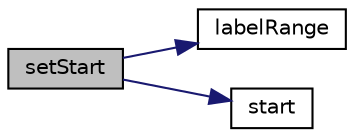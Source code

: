 digraph "setStart"
{
  bgcolor="transparent";
  edge [fontname="Helvetica",fontsize="10",labelfontname="Helvetica",labelfontsize="10"];
  node [fontname="Helvetica",fontsize="10",shape=record];
  rankdir="LR";
  Node1 [label="setStart",height=0.2,width=0.4,color="black", fillcolor="grey75", style="filled" fontcolor="black"];
  Node1 -> Node2 [color="midnightblue",fontsize="10",style="solid",fontname="Helvetica"];
  Node2 [label="labelRange",height=0.2,width=0.4,color="black",URL="$classFoam_1_1labelRange.html#a03ab507cf774214799ea73f59d171921",tooltip="An empty range with zero for start/size. "];
  Node1 -> Node3 [color="midnightblue",fontsize="10",style="solid",fontname="Helvetica"];
  Node3 [label="start",height=0.2,width=0.4,color="black",URL="$classFoam_1_1labelRange.html#ab30798b9339914ca2c3c6b07b7cd4ca7",tooltip="The (inclusive) lower value of the range. "];
}
